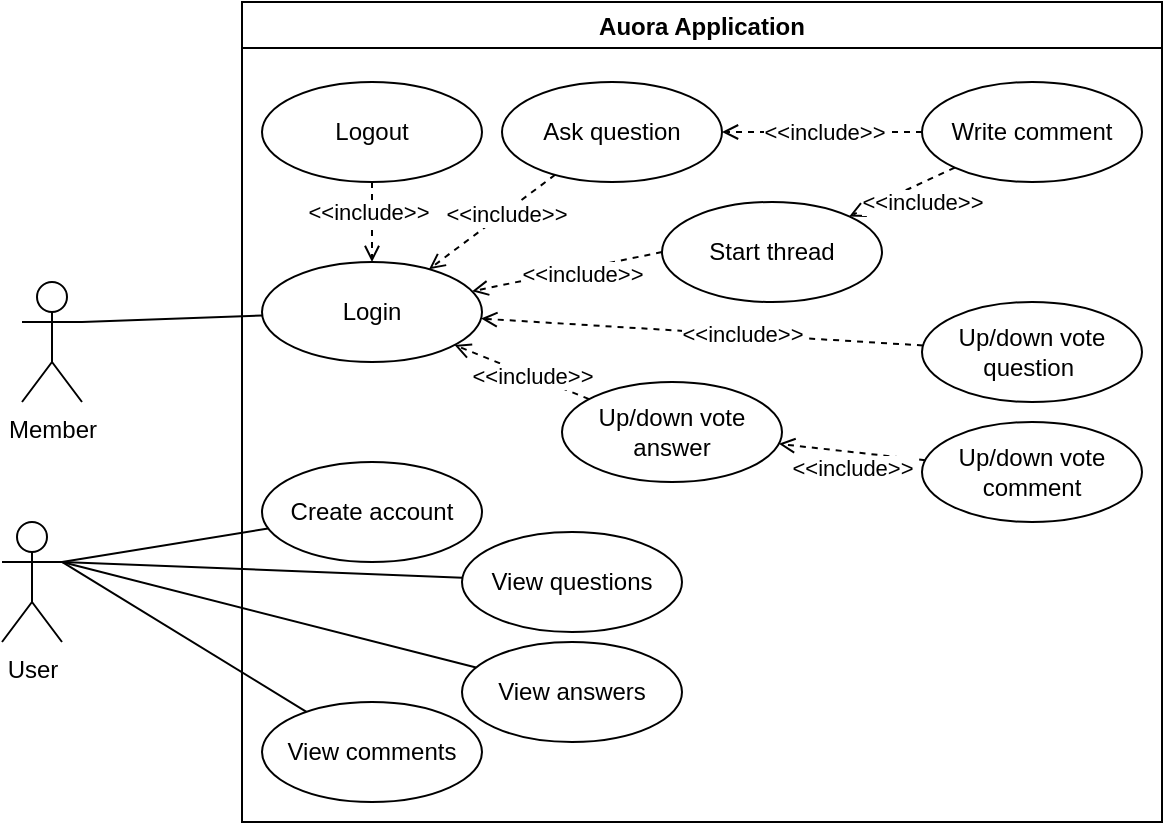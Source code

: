 <mxfile version="15.5.4" type="embed"><diagram id="McAt_sUK99tyPyiUu4L-" name="Page-1"><mxGraphModel dx="748" dy="575" grid="1" gridSize="10" guides="1" tooltips="1" connect="1" arrows="1" fold="1" page="1" pageScale="1" pageWidth="850" pageHeight="1100" math="0" shadow="0"><root><mxCell id="0"/><mxCell id="1" parent="0"/><mxCell id="29" style="edgeStyle=none;rounded=0;orthogonalLoop=1;jettySize=auto;html=1;exitX=1;exitY=0.333;exitDx=0;exitDy=0;exitPerimeter=0;endArrow=none;endFill=0;" parent="1" source="27" target="11" edge="1"><mxGeometry relative="1" as="geometry"/></mxCell><mxCell id="30" style="edgeStyle=none;rounded=0;orthogonalLoop=1;jettySize=auto;html=1;exitX=1;exitY=0.333;exitDx=0;exitDy=0;exitPerimeter=0;endArrow=none;endFill=0;" parent="1" source="27" target="24" edge="1"><mxGeometry relative="1" as="geometry"/></mxCell><mxCell id="31" style="edgeStyle=none;rounded=0;orthogonalLoop=1;jettySize=auto;html=1;exitX=1;exitY=0.333;exitDx=0;exitDy=0;exitPerimeter=0;endArrow=none;endFill=0;" parent="1" source="27" target="25" edge="1"><mxGeometry relative="1" as="geometry"/></mxCell><mxCell id="32" style="edgeStyle=none;rounded=0;orthogonalLoop=1;jettySize=auto;html=1;exitX=1;exitY=0.333;exitDx=0;exitDy=0;exitPerimeter=0;endArrow=none;endFill=0;" parent="1" source="27" target="26" edge="1"><mxGeometry relative="1" as="geometry"/></mxCell><mxCell id="27" value="User" style="shape=umlActor;verticalLabelPosition=bottom;verticalAlign=top;html=1;outlineConnect=0;" parent="1" vertex="1"><mxGeometry x="110" y="390" width="30" height="60" as="geometry"/></mxCell><mxCell id="33" value="Auora Application" style="swimlane;" parent="1" vertex="1"><mxGeometry x="230" y="130" width="460" height="410" as="geometry"/></mxCell><mxCell id="20" value="Write comment" style="ellipse;whiteSpace=wrap;html=1;" parent="33" vertex="1"><mxGeometry x="340" y="40" width="110" height="50" as="geometry"/></mxCell><mxCell id="4" value="Ask question" style="ellipse;whiteSpace=wrap;html=1;" parent="33" vertex="1"><mxGeometry x="130" y="40" width="110" height="50" as="geometry"/></mxCell><mxCell id="21" style="edgeStyle=none;rounded=0;orthogonalLoop=1;jettySize=auto;html=1;endArrow=open;endFill=0;dashed=1;" parent="33" source="20" target="4" edge="1"><mxGeometry relative="1" as="geometry"/></mxCell><mxCell id="45" value="&amp;lt;&amp;lt;include&amp;gt;&amp;gt;" style="edgeLabel;html=1;align=center;verticalAlign=middle;resizable=0;points=[];" vertex="1" connectable="0" parent="21"><mxGeometry x="0.51" y="-2" relative="1" as="geometry"><mxPoint x="26" y="2" as="offset"/></mxGeometry></mxCell><mxCell id="3" value="Logout" style="ellipse;whiteSpace=wrap;html=1;" parent="33" vertex="1"><mxGeometry x="10" y="40" width="110" height="50" as="geometry"/></mxCell><mxCell id="24" value="View questions" style="ellipse;whiteSpace=wrap;html=1;" parent="33" vertex="1"><mxGeometry x="110" y="265" width="110" height="50" as="geometry"/></mxCell><mxCell id="11" value="Create account" style="ellipse;whiteSpace=wrap;html=1;" parent="33" vertex="1"><mxGeometry x="10" y="230" width="110" height="50" as="geometry"/></mxCell><mxCell id="25" value="View answers" style="ellipse;whiteSpace=wrap;html=1;" parent="33" vertex="1"><mxGeometry x="110" y="320" width="110" height="50" as="geometry"/></mxCell><mxCell id="26" value="View comments" style="ellipse;whiteSpace=wrap;html=1;" parent="33" vertex="1"><mxGeometry x="10" y="350" width="110" height="50" as="geometry"/></mxCell><mxCell id="2" value="Login" style="ellipse;whiteSpace=wrap;html=1;" parent="33" vertex="1"><mxGeometry x="10" y="130" width="110" height="50" as="geometry"/></mxCell><mxCell id="13" style="rounded=0;orthogonalLoop=1;jettySize=auto;html=1;endArrow=open;endFill=0;dashed=1;" parent="33" source="4" target="2" edge="1"><mxGeometry relative="1" as="geometry"><mxPoint x="230" y="170" as="targetPoint"/></mxGeometry></mxCell><mxCell id="37" value="&amp;lt;&amp;lt;include&amp;gt;&amp;gt;" style="edgeLabel;html=1;align=center;verticalAlign=middle;resizable=0;points=[];" vertex="1" connectable="0" parent="13"><mxGeometry x="-0.197" relative="1" as="geometry"><mxPoint as="offset"/></mxGeometry></mxCell><mxCell id="15" style="edgeStyle=none;rounded=0;orthogonalLoop=1;jettySize=auto;html=1;endArrow=open;endFill=0;dashed=1;" parent="33" source="3" target="2" edge="1"><mxGeometry relative="1" as="geometry"/></mxCell><mxCell id="38" value="&amp;lt;&amp;lt;include&amp;gt;&amp;gt;" style="edgeLabel;html=1;align=center;verticalAlign=middle;resizable=0;points=[];" vertex="1" connectable="0" parent="15"><mxGeometry x="-0.322" relative="1" as="geometry"><mxPoint x="-2" y="1" as="offset"/></mxGeometry></mxCell><mxCell id="5" value="Start thread" style="ellipse;whiteSpace=wrap;html=1;" parent="33" vertex="1"><mxGeometry x="210" y="100" width="110" height="50" as="geometry"/></mxCell><mxCell id="14" style="edgeStyle=none;rounded=0;orthogonalLoop=1;jettySize=auto;html=1;exitX=0;exitY=0.5;exitDx=0;exitDy=0;endArrow=open;endFill=0;dashed=1;" parent="33" source="5" target="2" edge="1"><mxGeometry relative="1" as="geometry"/></mxCell><mxCell id="36" value="&amp;lt;&amp;lt;include&amp;gt;&amp;gt;" style="edgeLabel;html=1;align=center;verticalAlign=middle;resizable=0;points=[];" vertex="1" connectable="0" parent="14"><mxGeometry x="-0.142" y="2" relative="1" as="geometry"><mxPoint as="offset"/></mxGeometry></mxCell><mxCell id="22" style="edgeStyle=none;rounded=0;orthogonalLoop=1;jettySize=auto;html=1;endArrow=open;endFill=0;dashed=1;" parent="33" source="20" target="5" edge="1"><mxGeometry relative="1" as="geometry"/></mxCell><mxCell id="46" value="&amp;lt;&amp;lt;include&amp;gt;&amp;gt;" style="edgeLabel;html=1;align=center;verticalAlign=middle;resizable=0;points=[];" vertex="1" connectable="0" parent="22"><mxGeometry x="0.329" relative="1" as="geometry"><mxPoint x="18" y="1" as="offset"/></mxGeometry></mxCell><mxCell id="8" value="Up/down vote question&amp;nbsp;" style="ellipse;whiteSpace=wrap;html=1;" parent="33" vertex="1"><mxGeometry x="340" y="150" width="110" height="50" as="geometry"/></mxCell><mxCell id="16" style="edgeStyle=none;rounded=0;orthogonalLoop=1;jettySize=auto;html=1;endArrow=open;endFill=0;dashed=1;" parent="33" source="8" target="2" edge="1"><mxGeometry relative="1" as="geometry"/></mxCell><mxCell id="34" value="&amp;lt;&amp;lt;include&amp;gt;&amp;gt;" style="edgeLabel;html=1;align=center;verticalAlign=middle;resizable=0;points=[];" vertex="1" connectable="0" parent="16"><mxGeometry x="-0.179" relative="1" as="geometry"><mxPoint as="offset"/></mxGeometry></mxCell><mxCell id="9" value="Up/down vote answer" style="ellipse;whiteSpace=wrap;html=1;" parent="33" vertex="1"><mxGeometry x="160" y="190" width="110" height="50" as="geometry"/></mxCell><mxCell id="17" style="edgeStyle=none;rounded=0;orthogonalLoop=1;jettySize=auto;html=1;endArrow=open;endFill=0;dashed=1;" parent="33" source="9" target="2" edge="1"><mxGeometry relative="1" as="geometry"/></mxCell><mxCell id="35" value="&amp;lt;&amp;lt;include&amp;gt;&amp;gt;" style="edgeLabel;html=1;align=center;verticalAlign=middle;resizable=0;points=[];" vertex="1" connectable="0" parent="17"><mxGeometry x="-0.126" relative="1" as="geometry"><mxPoint as="offset"/></mxGeometry></mxCell><mxCell id="10" value="Up/down vote comment" style="ellipse;whiteSpace=wrap;html=1;" parent="33" vertex="1"><mxGeometry x="340" y="210" width="110" height="50" as="geometry"/></mxCell><mxCell id="12" style="rounded=0;orthogonalLoop=1;jettySize=auto;html=1;endArrow=open;endFill=0;dashed=1;" parent="33" source="10" target="9" edge="1"><mxGeometry relative="1" as="geometry"/></mxCell><mxCell id="39" value="&amp;lt;&amp;lt;include&amp;gt;&amp;gt;" style="edgeLabel;html=1;align=center;verticalAlign=middle;resizable=0;points=[];" vertex="1" connectable="0" parent="12"><mxGeometry x="0.44" y="1" relative="1" as="geometry"><mxPoint x="16" y="9" as="offset"/></mxGeometry></mxCell><mxCell id="44" style="rounded=0;orthogonalLoop=1;jettySize=auto;html=1;exitX=1;exitY=0.333;exitDx=0;exitDy=0;exitPerimeter=0;endArrow=none;endFill=0;" edge="1" parent="1" source="40" target="2"><mxGeometry relative="1" as="geometry"/></mxCell><mxCell id="40" value="Member" style="shape=umlActor;verticalLabelPosition=bottom;verticalAlign=top;html=1;outlineConnect=0;" vertex="1" parent="1"><mxGeometry x="120" y="270" width="30" height="60" as="geometry"/></mxCell></root></mxGraphModel></diagram></mxfile>